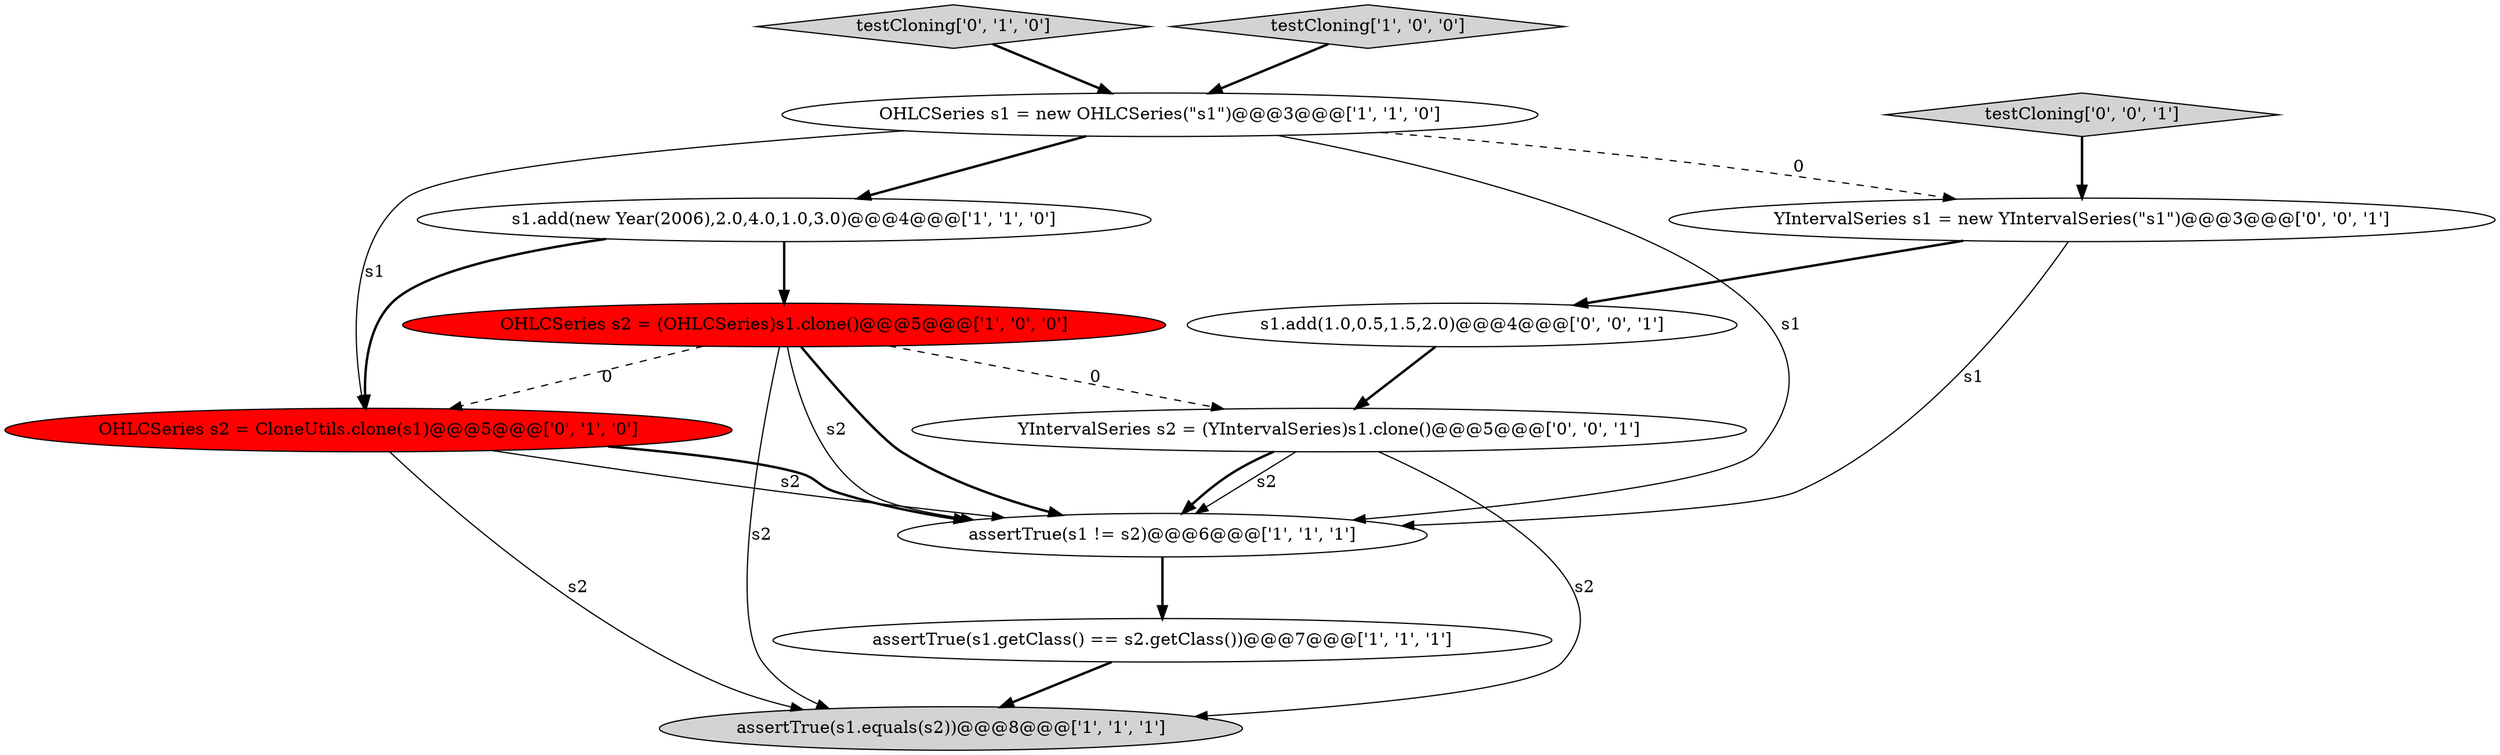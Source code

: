 digraph {
3 [style = filled, label = "assertTrue(s1 != s2)@@@6@@@['1', '1', '1']", fillcolor = white, shape = ellipse image = "AAA0AAABBB1BBB"];
1 [style = filled, label = "OHLCSeries s1 = new OHLCSeries(\"s1\")@@@3@@@['1', '1', '0']", fillcolor = white, shape = ellipse image = "AAA0AAABBB1BBB"];
11 [style = filled, label = "YIntervalSeries s1 = new YIntervalSeries(\"s1\")@@@3@@@['0', '0', '1']", fillcolor = white, shape = ellipse image = "AAA0AAABBB3BBB"];
12 [style = filled, label = "testCloning['0', '0', '1']", fillcolor = lightgray, shape = diamond image = "AAA0AAABBB3BBB"];
2 [style = filled, label = "OHLCSeries s2 = (OHLCSeries)s1.clone()@@@5@@@['1', '0', '0']", fillcolor = red, shape = ellipse image = "AAA1AAABBB1BBB"];
8 [style = filled, label = "testCloning['0', '1', '0']", fillcolor = lightgray, shape = diamond image = "AAA0AAABBB2BBB"];
7 [style = filled, label = "OHLCSeries s2 = CloneUtils.clone(s1)@@@5@@@['0', '1', '0']", fillcolor = red, shape = ellipse image = "AAA1AAABBB2BBB"];
0 [style = filled, label = "assertTrue(s1.getClass() == s2.getClass())@@@7@@@['1', '1', '1']", fillcolor = white, shape = ellipse image = "AAA0AAABBB1BBB"];
10 [style = filled, label = "s1.add(1.0,0.5,1.5,2.0)@@@4@@@['0', '0', '1']", fillcolor = white, shape = ellipse image = "AAA0AAABBB3BBB"];
4 [style = filled, label = "testCloning['1', '0', '0']", fillcolor = lightgray, shape = diamond image = "AAA0AAABBB1BBB"];
5 [style = filled, label = "s1.add(new Year(2006),2.0,4.0,1.0,3.0)@@@4@@@['1', '1', '0']", fillcolor = white, shape = ellipse image = "AAA0AAABBB1BBB"];
9 [style = filled, label = "YIntervalSeries s2 = (YIntervalSeries)s1.clone()@@@5@@@['0', '0', '1']", fillcolor = white, shape = ellipse image = "AAA0AAABBB3BBB"];
6 [style = filled, label = "assertTrue(s1.equals(s2))@@@8@@@['1', '1', '1']", fillcolor = lightgray, shape = ellipse image = "AAA0AAABBB1BBB"];
1->5 [style = bold, label=""];
11->3 [style = solid, label="s1"];
2->6 [style = solid, label="s2"];
1->3 [style = solid, label="s1"];
0->6 [style = bold, label=""];
2->3 [style = solid, label="s2"];
2->3 [style = bold, label=""];
7->6 [style = solid, label="s2"];
9->6 [style = solid, label="s2"];
12->11 [style = bold, label=""];
7->3 [style = solid, label="s2"];
2->7 [style = dashed, label="0"];
7->3 [style = bold, label=""];
3->0 [style = bold, label=""];
8->1 [style = bold, label=""];
5->2 [style = bold, label=""];
2->9 [style = dashed, label="0"];
11->10 [style = bold, label=""];
1->11 [style = dashed, label="0"];
9->3 [style = solid, label="s2"];
9->3 [style = bold, label=""];
5->7 [style = bold, label=""];
4->1 [style = bold, label=""];
10->9 [style = bold, label=""];
1->7 [style = solid, label="s1"];
}
